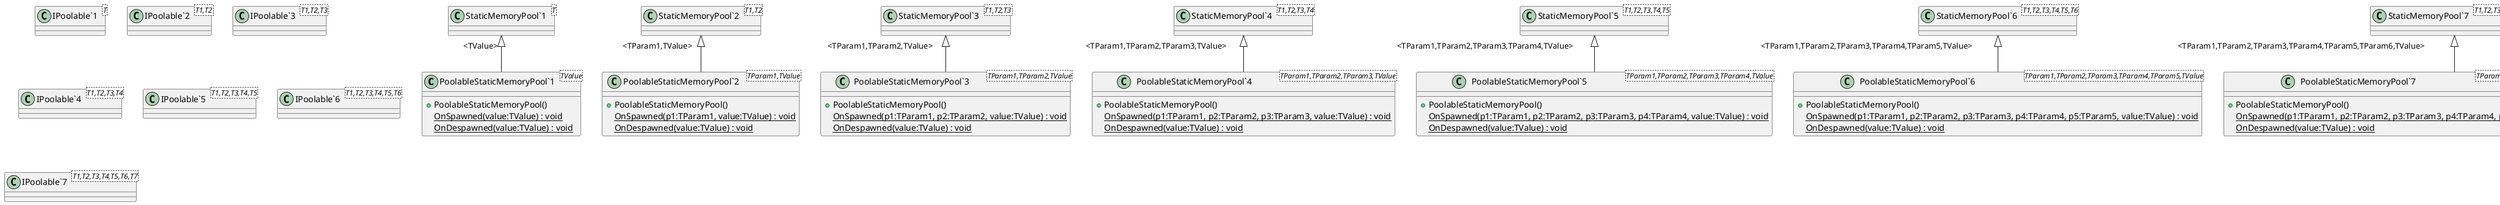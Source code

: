 @startuml
class "PoolableStaticMemoryPool`1"<TValue> {
    + PoolableStaticMemoryPool()
    {static} OnSpawned(value:TValue) : void
    {static} OnDespawned(value:TValue) : void
}
class "PoolableStaticMemoryPool`2"<TParam1,TValue> {
    + PoolableStaticMemoryPool()
    {static} OnSpawned(p1:TParam1, value:TValue) : void
    {static} OnDespawned(value:TValue) : void
}
class "PoolableStaticMemoryPool`3"<TParam1,TParam2,TValue> {
    + PoolableStaticMemoryPool()
    {static} OnSpawned(p1:TParam1, p2:TParam2, value:TValue) : void
    {static} OnDespawned(value:TValue) : void
}
class "PoolableStaticMemoryPool`4"<TParam1,TParam2,TParam3,TValue> {
    + PoolableStaticMemoryPool()
    {static} OnSpawned(p1:TParam1, p2:TParam2, p3:TParam3, value:TValue) : void
    {static} OnDespawned(value:TValue) : void
}
class "PoolableStaticMemoryPool`5"<TParam1,TParam2,TParam3,TParam4,TValue> {
    + PoolableStaticMemoryPool()
    {static} OnSpawned(p1:TParam1, p2:TParam2, p3:TParam3, p4:TParam4, value:TValue) : void
    {static} OnDespawned(value:TValue) : void
}
class "PoolableStaticMemoryPool`6"<TParam1,TParam2,TParam3,TParam4,TParam5,TValue> {
    + PoolableStaticMemoryPool()
    {static} OnSpawned(p1:TParam1, p2:TParam2, p3:TParam3, p4:TParam4, p5:TParam5, value:TValue) : void
    {static} OnDespawned(value:TValue) : void
}
class "PoolableStaticMemoryPool`7"<TParam1,TParam2,TParam3,TParam4,TParam5,TParam6,TValue> {
    + PoolableStaticMemoryPool()
    {static} OnSpawned(p1:TParam1, p2:TParam2, p3:TParam3, p4:TParam4, p5:TParam5, p6:TParam6, value:TValue) : void
    {static} OnDespawned(value:TValue) : void
}
class "PoolableStaticMemoryPool`8"<TParam1,TParam2,TParam3,TParam4,TParam5,TParam6,TParam7,TValue> {
    + PoolableStaticMemoryPool()
    {static} OnSpawned(p1:TParam1, p2:TParam2, p3:TParam3, p4:TParam4, p5:TParam5, p6:TParam6, p7:TParam7, value:TValue) : void
    {static} OnDespawned(value:TValue) : void
}
class "StaticMemoryPool`1"<T> {
}
class "StaticMemoryPool`2"<T1,T2> {
}
class "IPoolable`1"<T> {
}
class "StaticMemoryPool`3"<T1,T2,T3> {
}
class "IPoolable`2"<T1,T2> {
}
class "StaticMemoryPool`4"<T1,T2,T3,T4> {
}
class "IPoolable`3"<T1,T2,T3> {
}
class "StaticMemoryPool`5"<T1,T2,T3,T4,T5> {
}
class "IPoolable`4"<T1,T2,T3,T4> {
}
class "StaticMemoryPool`6"<T1,T2,T3,T4,T5,T6> {
}
class "IPoolable`5"<T1,T2,T3,T4,T5> {
}
class "StaticMemoryPool`7"<T1,T2,T3,T4,T5,T6,T7> {
}
class "IPoolable`6"<T1,T2,T3,T4,T5,T6> {
}
class "StaticMemoryPool`8"<T1,T2,T3,T4,T5,T6,T7,T8> {
}
class "IPoolable`7"<T1,T2,T3,T4,T5,T6,T7> {
}
"StaticMemoryPool`1" "<TValue>" <|-- "PoolableStaticMemoryPool`1"
"StaticMemoryPool`2" "<TParam1,TValue>" <|-- "PoolableStaticMemoryPool`2"
"StaticMemoryPool`3" "<TParam1,TParam2,TValue>" <|-- "PoolableStaticMemoryPool`3"
"StaticMemoryPool`4" "<TParam1,TParam2,TParam3,TValue>" <|-- "PoolableStaticMemoryPool`4"
"StaticMemoryPool`5" "<TParam1,TParam2,TParam3,TParam4,TValue>" <|-- "PoolableStaticMemoryPool`5"
"StaticMemoryPool`6" "<TParam1,TParam2,TParam3,TParam4,TParam5,TValue>" <|-- "PoolableStaticMemoryPool`6"
"StaticMemoryPool`7" "<TParam1,TParam2,TParam3,TParam4,TParam5,TParam6,TValue>" <|-- "PoolableStaticMemoryPool`7"
"StaticMemoryPool`8" "<TParam1,TParam2,TParam3,TParam4,TParam5,TParam6,TParam7,TValue>" <|-- "PoolableStaticMemoryPool`8"
@enduml
